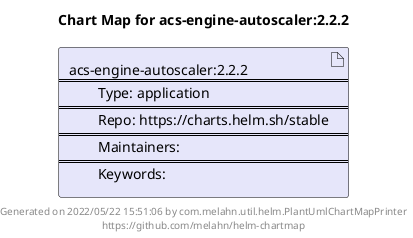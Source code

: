 @startuml
skinparam linetype ortho
skinparam backgroundColor white
skinparam usecaseBorderColor black
skinparam usecaseArrowColor LightSlateGray
skinparam artifactBorderColor black
skinparam artifactArrowColor LightSlateGray

title Chart Map for acs-engine-autoscaler:2.2.2

'There is one referenced Helm Chart
artifact "acs-engine-autoscaler:2.2.2\n====\n\tType: application\n====\n\tRepo: https://charts.helm.sh/stable\n====\n\tMaintainers: \n====\n\tKeywords: " as acs_engine_autoscaler_2_2_2 #Lavender

'There are 0 referenced Docker Images

'Chart Dependencies

center footer Generated on 2022/05/22 15:51:06 by com.melahn.util.helm.PlantUmlChartMapPrinter\nhttps://github.com/melahn/helm-chartmap
@enduml
